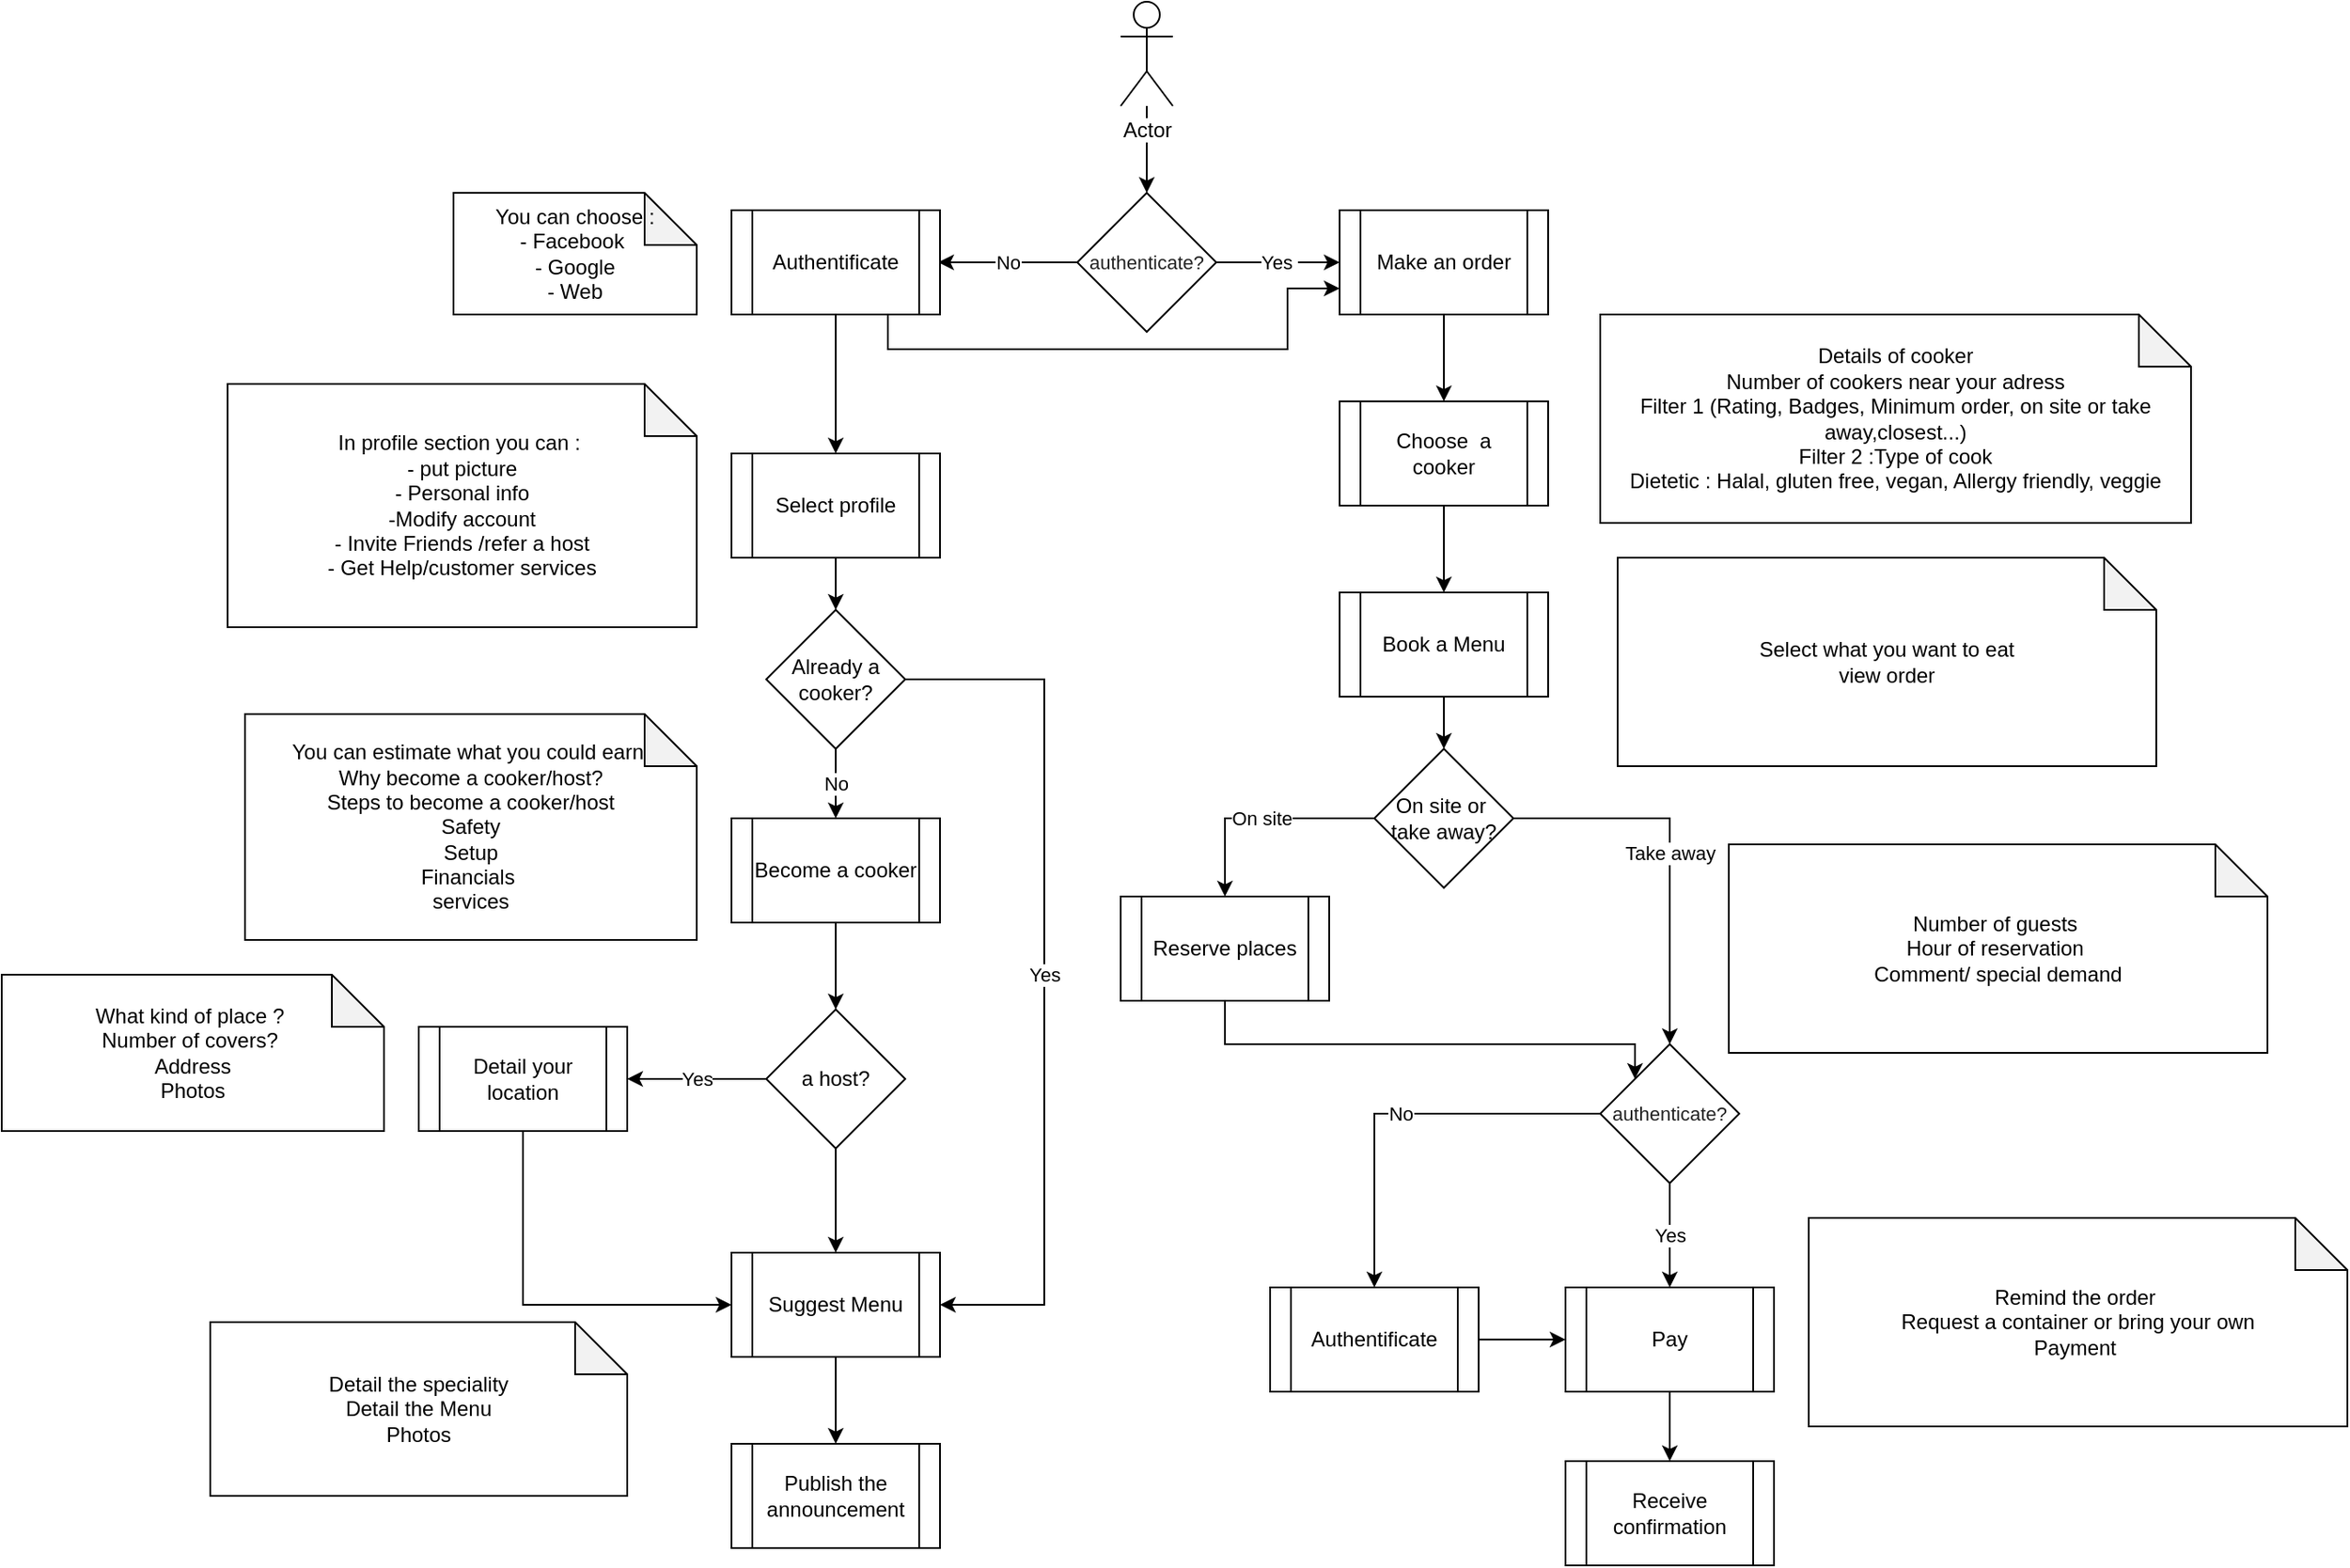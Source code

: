 <mxfile version="12.7.4" type="github">
  <diagram id="C5RBs43oDa-KdzZeNtuy" name="Global">
    <mxGraphModel dx="2290" dy="804" grid="1" gridSize="10" guides="1" tooltips="1" connect="1" arrows="1" fold="1" page="1" pageScale="1" pageWidth="827" pageHeight="1169" math="0" shadow="0">
      <root>
        <mxCell id="WIyWlLk6GJQsqaUBKTNV-0" />
        <mxCell id="WIyWlLk6GJQsqaUBKTNV-1" parent="WIyWlLk6GJQsqaUBKTNV-0" />
        <mxCell id="DXT12lyt_m4PXwOAN5ek-5" value="" style="edgeStyle=orthogonalEdgeStyle;rounded=0;orthogonalLoop=1;jettySize=auto;html=1;" parent="WIyWlLk6GJQsqaUBKTNV-1" source="DXT12lyt_m4PXwOAN5ek-4" edge="1">
          <mxGeometry relative="1" as="geometry">
            <mxPoint x="79" y="130" as="targetPoint" />
          </mxGeometry>
        </mxCell>
        <mxCell id="DXT12lyt_m4PXwOAN5ek-4" value="Actor" style="shape=umlActor;verticalLabelPosition=bottom;labelBackgroundColor=#ffffff;verticalAlign=top;html=1;outlineConnect=0;" parent="WIyWlLk6GJQsqaUBKTNV-1" vertex="1">
          <mxGeometry x="64" y="20" width="30" height="60" as="geometry" />
        </mxCell>
        <mxCell id="IEjxZz4co4LQKj0iL7b6-2" value="Yes&amp;nbsp;" style="edgeStyle=orthogonalEdgeStyle;rounded=0;orthogonalLoop=1;jettySize=auto;html=1;" edge="1" parent="WIyWlLk6GJQsqaUBKTNV-1" source="IEjxZz4co4LQKj0iL7b6-0" target="IEjxZz4co4LQKj0iL7b6-1">
          <mxGeometry relative="1" as="geometry" />
        </mxCell>
        <mxCell id="IEjxZz4co4LQKj0iL7b6-5" value="No" style="edgeStyle=orthogonalEdgeStyle;rounded=0;orthogonalLoop=1;jettySize=auto;html=1;" edge="1" parent="WIyWlLk6GJQsqaUBKTNV-1" source="IEjxZz4co4LQKj0iL7b6-0">
          <mxGeometry relative="1" as="geometry">
            <mxPoint x="-41" y="170" as="targetPoint" />
          </mxGeometry>
        </mxCell>
        <mxCell id="IEjxZz4co4LQKj0iL7b6-0" value="&lt;span style=&quot;color: rgb(34 , 34 , 34) ; font-family: &amp;#34;arial&amp;#34; , sans-serif ; text-align: left ; white-space: pre-wrap ; font-size: 11px&quot;&gt;authenticate?&lt;/span&gt;" style="rhombus;whiteSpace=wrap;html=1;" vertex="1" parent="WIyWlLk6GJQsqaUBKTNV-1">
          <mxGeometry x="39" y="130" width="80" height="80" as="geometry" />
        </mxCell>
        <mxCell id="IEjxZz4co4LQKj0iL7b6-7" value="" style="edgeStyle=orthogonalEdgeStyle;rounded=0;orthogonalLoop=1;jettySize=auto;html=1;" edge="1" parent="WIyWlLk6GJQsqaUBKTNV-1" source="IEjxZz4co4LQKj0iL7b6-1" target="IEjxZz4co4LQKj0iL7b6-6">
          <mxGeometry relative="1" as="geometry" />
        </mxCell>
        <mxCell id="IEjxZz4co4LQKj0iL7b6-1" value="Make an order" style="shape=process;whiteSpace=wrap;html=1;backgroundOutline=1;" vertex="1" parent="WIyWlLk6GJQsqaUBKTNV-1">
          <mxGeometry x="190" y="140" width="120" height="60" as="geometry" />
        </mxCell>
        <mxCell id="IEjxZz4co4LQKj0iL7b6-32" value="" style="edgeStyle=orthogonalEdgeStyle;rounded=0;orthogonalLoop=1;jettySize=auto;html=1;entryX=0;entryY=0.75;entryDx=0;entryDy=0;exitX=0.75;exitY=1;exitDx=0;exitDy=0;" edge="1" parent="WIyWlLk6GJQsqaUBKTNV-1" source="IEjxZz4co4LQKj0iL7b6-3" target="IEjxZz4co4LQKj0iL7b6-1">
          <mxGeometry relative="1" as="geometry">
            <mxPoint x="-100" y="280" as="targetPoint" />
            <Array as="points">
              <mxPoint x="-70" y="220" />
              <mxPoint x="160" y="220" />
              <mxPoint x="160" y="185" />
            </Array>
          </mxGeometry>
        </mxCell>
        <mxCell id="IEjxZz4co4LQKj0iL7b6-34" value="" style="edgeStyle=orthogonalEdgeStyle;rounded=0;orthogonalLoop=1;jettySize=auto;html=1;" edge="1" parent="WIyWlLk6GJQsqaUBKTNV-1" source="IEjxZz4co4LQKj0iL7b6-3" target="IEjxZz4co4LQKj0iL7b6-33">
          <mxGeometry relative="1" as="geometry" />
        </mxCell>
        <mxCell id="IEjxZz4co4LQKj0iL7b6-3" value="Authentificate" style="shape=process;whiteSpace=wrap;html=1;backgroundOutline=1;" vertex="1" parent="WIyWlLk6GJQsqaUBKTNV-1">
          <mxGeometry x="-160" y="140" width="120" height="60" as="geometry" />
        </mxCell>
        <mxCell id="IEjxZz4co4LQKj0iL7b6-49" style="edgeStyle=orthogonalEdgeStyle;rounded=0;orthogonalLoop=1;jettySize=auto;html=1;exitX=0.5;exitY=1;exitDx=0;exitDy=0;" edge="1" parent="WIyWlLk6GJQsqaUBKTNV-1" source="IEjxZz4co4LQKj0iL7b6-33" target="IEjxZz4co4LQKj0iL7b6-48">
          <mxGeometry relative="1" as="geometry" />
        </mxCell>
        <mxCell id="IEjxZz4co4LQKj0iL7b6-33" value="Select profile" style="shape=process;whiteSpace=wrap;html=1;backgroundOutline=1;" vertex="1" parent="WIyWlLk6GJQsqaUBKTNV-1">
          <mxGeometry x="-160" y="280" width="120" height="60" as="geometry" />
        </mxCell>
        <mxCell id="IEjxZz4co4LQKj0iL7b6-54" style="edgeStyle=orthogonalEdgeStyle;rounded=0;orthogonalLoop=1;jettySize=auto;html=1;exitX=0.5;exitY=1;exitDx=0;exitDy=0;" edge="1" parent="WIyWlLk6GJQsqaUBKTNV-1" source="IEjxZz4co4LQKj0iL7b6-35" target="IEjxZz4co4LQKj0iL7b6-39">
          <mxGeometry relative="1" as="geometry" />
        </mxCell>
        <mxCell id="IEjxZz4co4LQKj0iL7b6-35" value="Become a cooker" style="shape=process;whiteSpace=wrap;html=1;backgroundOutline=1;" vertex="1" parent="WIyWlLk6GJQsqaUBKTNV-1">
          <mxGeometry x="-160" y="490" width="120" height="60" as="geometry" />
        </mxCell>
        <mxCell id="IEjxZz4co4LQKj0iL7b6-56" style="edgeStyle=orthogonalEdgeStyle;rounded=0;orthogonalLoop=1;jettySize=auto;html=1;exitX=0.5;exitY=1;exitDx=0;exitDy=0;entryX=0.5;entryY=0;entryDx=0;entryDy=0;" edge="1" parent="WIyWlLk6GJQsqaUBKTNV-1" source="IEjxZz4co4LQKj0iL7b6-37" target="IEjxZz4co4LQKj0iL7b6-46">
          <mxGeometry relative="1" as="geometry" />
        </mxCell>
        <mxCell id="IEjxZz4co4LQKj0iL7b6-37" value="Suggest Menu" style="shape=process;whiteSpace=wrap;html=1;backgroundOutline=1;" vertex="1" parent="WIyWlLk6GJQsqaUBKTNV-1">
          <mxGeometry x="-160" y="740" width="120" height="60" as="geometry" />
        </mxCell>
        <mxCell id="IEjxZz4co4LQKj0iL7b6-9" value="" style="edgeStyle=orthogonalEdgeStyle;rounded=0;orthogonalLoop=1;jettySize=auto;html=1;" edge="1" parent="WIyWlLk6GJQsqaUBKTNV-1" source="IEjxZz4co4LQKj0iL7b6-6" target="IEjxZz4co4LQKj0iL7b6-8">
          <mxGeometry relative="1" as="geometry" />
        </mxCell>
        <mxCell id="IEjxZz4co4LQKj0iL7b6-6" value="Choose&amp;nbsp; a cooker" style="shape=process;whiteSpace=wrap;html=1;backgroundOutline=1;" vertex="1" parent="WIyWlLk6GJQsqaUBKTNV-1">
          <mxGeometry x="190" y="250" width="120" height="60" as="geometry" />
        </mxCell>
        <mxCell id="IEjxZz4co4LQKj0iL7b6-17" value="" style="edgeStyle=orthogonalEdgeStyle;rounded=0;orthogonalLoop=1;jettySize=auto;html=1;" edge="1" parent="WIyWlLk6GJQsqaUBKTNV-1" source="IEjxZz4co4LQKj0iL7b6-8" target="IEjxZz4co4LQKj0iL7b6-13">
          <mxGeometry relative="1" as="geometry" />
        </mxCell>
        <mxCell id="IEjxZz4co4LQKj0iL7b6-8" value="Book a Menu" style="shape=process;whiteSpace=wrap;html=1;backgroundOutline=1;" vertex="1" parent="WIyWlLk6GJQsqaUBKTNV-1">
          <mxGeometry x="190" y="360" width="120" height="60" as="geometry" />
        </mxCell>
        <mxCell id="IEjxZz4co4LQKj0iL7b6-62" style="edgeStyle=orthogonalEdgeStyle;rounded=0;orthogonalLoop=1;jettySize=auto;html=1;exitX=0.5;exitY=1;exitDx=0;exitDy=0;entryX=0;entryY=0;entryDx=0;entryDy=0;" edge="1" parent="WIyWlLk6GJQsqaUBKTNV-1" source="IEjxZz4co4LQKj0iL7b6-12" target="IEjxZz4co4LQKj0iL7b6-24">
          <mxGeometry relative="1" as="geometry">
            <Array as="points">
              <mxPoint x="124" y="620" />
              <mxPoint x="360" y="620" />
            </Array>
          </mxGeometry>
        </mxCell>
        <mxCell id="IEjxZz4co4LQKj0iL7b6-12" value="Reserve places" style="shape=process;whiteSpace=wrap;html=1;backgroundOutline=1;" vertex="1" parent="WIyWlLk6GJQsqaUBKTNV-1">
          <mxGeometry x="64" y="535" width="120" height="60" as="geometry" />
        </mxCell>
        <mxCell id="IEjxZz4co4LQKj0iL7b6-14" value="On site" style="edgeStyle=orthogonalEdgeStyle;rounded=0;orthogonalLoop=1;jettySize=auto;html=1;" edge="1" parent="WIyWlLk6GJQsqaUBKTNV-1" source="IEjxZz4co4LQKj0iL7b6-13" target="IEjxZz4co4LQKj0iL7b6-12">
          <mxGeometry relative="1" as="geometry" />
        </mxCell>
        <mxCell id="IEjxZz4co4LQKj0iL7b6-59" value="Take away" style="edgeStyle=orthogonalEdgeStyle;rounded=0;orthogonalLoop=1;jettySize=auto;html=1;exitX=1;exitY=0.5;exitDx=0;exitDy=0;entryX=0.5;entryY=0;entryDx=0;entryDy=0;" edge="1" parent="WIyWlLk6GJQsqaUBKTNV-1" source="IEjxZz4co4LQKj0iL7b6-13" target="IEjxZz4co4LQKj0iL7b6-24">
          <mxGeometry relative="1" as="geometry" />
        </mxCell>
        <mxCell id="IEjxZz4co4LQKj0iL7b6-13" value="On site or&amp;nbsp;&lt;br&gt;take away?" style="rhombus;whiteSpace=wrap;html=1;" vertex="1" parent="WIyWlLk6GJQsqaUBKTNV-1">
          <mxGeometry x="210" y="450" width="80" height="80" as="geometry" />
        </mxCell>
        <mxCell id="IEjxZz4co4LQKj0iL7b6-65" style="edgeStyle=orthogonalEdgeStyle;rounded=0;orthogonalLoop=1;jettySize=auto;html=1;exitX=0.5;exitY=1;exitDx=0;exitDy=0;entryX=0.5;entryY=0;entryDx=0;entryDy=0;" edge="1" parent="WIyWlLk6GJQsqaUBKTNV-1" source="IEjxZz4co4LQKj0iL7b6-15" target="IEjxZz4co4LQKj0iL7b6-22">
          <mxGeometry relative="1" as="geometry" />
        </mxCell>
        <mxCell id="IEjxZz4co4LQKj0iL7b6-15" value="Pay" style="shape=process;whiteSpace=wrap;html=1;backgroundOutline=1;" vertex="1" parent="WIyWlLk6GJQsqaUBKTNV-1">
          <mxGeometry x="320" y="760" width="120" height="60" as="geometry" />
        </mxCell>
        <mxCell id="IEjxZz4co4LQKj0iL7b6-22" value="Receive confirmation" style="shape=process;whiteSpace=wrap;html=1;backgroundOutline=1;" vertex="1" parent="WIyWlLk6GJQsqaUBKTNV-1">
          <mxGeometry x="320" y="860" width="120" height="60" as="geometry" />
        </mxCell>
        <mxCell id="IEjxZz4co4LQKj0iL7b6-28" value="No" style="edgeStyle=orthogonalEdgeStyle;rounded=0;orthogonalLoop=1;jettySize=auto;html=1;" edge="1" parent="WIyWlLk6GJQsqaUBKTNV-1" source="IEjxZz4co4LQKj0iL7b6-24" target="IEjxZz4co4LQKj0iL7b6-27">
          <mxGeometry relative="1" as="geometry" />
        </mxCell>
        <mxCell id="IEjxZz4co4LQKj0iL7b6-61" value="Yes" style="edgeStyle=orthogonalEdgeStyle;rounded=0;orthogonalLoop=1;jettySize=auto;html=1;exitX=0.5;exitY=1;exitDx=0;exitDy=0;entryX=0.5;entryY=0;entryDx=0;entryDy=0;" edge="1" parent="WIyWlLk6GJQsqaUBKTNV-1" source="IEjxZz4co4LQKj0iL7b6-24" target="IEjxZz4co4LQKj0iL7b6-15">
          <mxGeometry relative="1" as="geometry" />
        </mxCell>
        <mxCell id="IEjxZz4co4LQKj0iL7b6-24" value="&lt;span style=&quot;color: rgb(34 , 34 , 34) ; font-family: &amp;#34;arial&amp;#34; , sans-serif ; text-align: left ; white-space: pre-wrap ; font-size: 11px&quot;&gt;authenticate?&lt;/span&gt;" style="rhombus;whiteSpace=wrap;html=1;" vertex="1" parent="WIyWlLk6GJQsqaUBKTNV-1">
          <mxGeometry x="340" y="620" width="80" height="80" as="geometry" />
        </mxCell>
        <mxCell id="IEjxZz4co4LQKj0iL7b6-60" style="edgeStyle=orthogonalEdgeStyle;rounded=0;orthogonalLoop=1;jettySize=auto;html=1;exitX=1;exitY=0.5;exitDx=0;exitDy=0;" edge="1" parent="WIyWlLk6GJQsqaUBKTNV-1" source="IEjxZz4co4LQKj0iL7b6-27" target="IEjxZz4co4LQKj0iL7b6-15">
          <mxGeometry relative="1" as="geometry" />
        </mxCell>
        <mxCell id="IEjxZz4co4LQKj0iL7b6-27" value="Authentificate" style="shape=process;whiteSpace=wrap;html=1;backgroundOutline=1;" vertex="1" parent="WIyWlLk6GJQsqaUBKTNV-1">
          <mxGeometry x="150" y="760" width="120" height="60" as="geometry" />
        </mxCell>
        <mxCell id="IEjxZz4co4LQKj0iL7b6-42" value="Yes" style="edgeStyle=orthogonalEdgeStyle;rounded=0;orthogonalLoop=1;jettySize=auto;html=1;" edge="1" parent="WIyWlLk6GJQsqaUBKTNV-1" source="IEjxZz4co4LQKj0iL7b6-39">
          <mxGeometry relative="1" as="geometry">
            <mxPoint x="-220" y="640" as="targetPoint" />
          </mxGeometry>
        </mxCell>
        <mxCell id="IEjxZz4co4LQKj0iL7b6-55" style="edgeStyle=orthogonalEdgeStyle;rounded=0;orthogonalLoop=1;jettySize=auto;html=1;exitX=0.5;exitY=1;exitDx=0;exitDy=0;" edge="1" parent="WIyWlLk6GJQsqaUBKTNV-1" source="IEjxZz4co4LQKj0iL7b6-39" target="IEjxZz4co4LQKj0iL7b6-37">
          <mxGeometry relative="1" as="geometry" />
        </mxCell>
        <mxCell id="IEjxZz4co4LQKj0iL7b6-39" value="a host?" style="rhombus;whiteSpace=wrap;html=1;" vertex="1" parent="WIyWlLk6GJQsqaUBKTNV-1">
          <mxGeometry x="-140" y="600" width="80" height="80" as="geometry" />
        </mxCell>
        <mxCell id="IEjxZz4co4LQKj0iL7b6-57" style="edgeStyle=orthogonalEdgeStyle;rounded=0;orthogonalLoop=1;jettySize=auto;html=1;exitX=0.5;exitY=1;exitDx=0;exitDy=0;entryX=0;entryY=0.5;entryDx=0;entryDy=0;" edge="1" parent="WIyWlLk6GJQsqaUBKTNV-1" source="IEjxZz4co4LQKj0iL7b6-43" target="IEjxZz4co4LQKj0iL7b6-37">
          <mxGeometry relative="1" as="geometry" />
        </mxCell>
        <mxCell id="IEjxZz4co4LQKj0iL7b6-43" value="Detail your location" style="shape=process;whiteSpace=wrap;html=1;backgroundOutline=1;" vertex="1" parent="WIyWlLk6GJQsqaUBKTNV-1">
          <mxGeometry x="-340" y="610" width="120" height="60" as="geometry" />
        </mxCell>
        <mxCell id="IEjxZz4co4LQKj0iL7b6-46" value="Publish the announcement" style="shape=process;whiteSpace=wrap;html=1;backgroundOutline=1;" vertex="1" parent="WIyWlLk6GJQsqaUBKTNV-1">
          <mxGeometry x="-160" y="850" width="120" height="60" as="geometry" />
        </mxCell>
        <mxCell id="IEjxZz4co4LQKj0iL7b6-50" value="No" style="edgeStyle=orthogonalEdgeStyle;rounded=0;orthogonalLoop=1;jettySize=auto;html=1;exitX=0.5;exitY=1;exitDx=0;exitDy=0;entryX=0.5;entryY=0;entryDx=0;entryDy=0;" edge="1" parent="WIyWlLk6GJQsqaUBKTNV-1" source="IEjxZz4co4LQKj0iL7b6-48" target="IEjxZz4co4LQKj0iL7b6-35">
          <mxGeometry relative="1" as="geometry" />
        </mxCell>
        <mxCell id="IEjxZz4co4LQKj0iL7b6-58" value="Yes" style="edgeStyle=orthogonalEdgeStyle;rounded=0;orthogonalLoop=1;jettySize=auto;html=1;exitX=1;exitY=0.5;exitDx=0;exitDy=0;entryX=1;entryY=0.5;entryDx=0;entryDy=0;" edge="1" parent="WIyWlLk6GJQsqaUBKTNV-1" source="IEjxZz4co4LQKj0iL7b6-48" target="IEjxZz4co4LQKj0iL7b6-37">
          <mxGeometry relative="1" as="geometry">
            <Array as="points">
              <mxPoint x="20" y="410" />
              <mxPoint x="20" y="770" />
            </Array>
          </mxGeometry>
        </mxCell>
        <mxCell id="IEjxZz4co4LQKj0iL7b6-48" value="Already a cooker?" style="rhombus;whiteSpace=wrap;html=1;" vertex="1" parent="WIyWlLk6GJQsqaUBKTNV-1">
          <mxGeometry x="-140" y="370" width="80" height="80" as="geometry" />
        </mxCell>
        <mxCell id="IEjxZz4co4LQKj0iL7b6-63" value="In profile section you can :&amp;nbsp;&lt;br&gt;- put picture&lt;br&gt;- Personal info&lt;br&gt;-Modify account&lt;br&gt;- Invite Friends /refer a host&lt;br&gt;- Get Help/customer services" style="shape=note;whiteSpace=wrap;html=1;backgroundOutline=1;darkOpacity=0.05;" vertex="1" parent="WIyWlLk6GJQsqaUBKTNV-1">
          <mxGeometry x="-450" y="240" width="270" height="140" as="geometry" />
        </mxCell>
        <mxCell id="IEjxZz4co4LQKj0iL7b6-66" value="Details of cooker&lt;br&gt;Number of cookers near your adress&lt;br&gt;Filter 1 (Rating, Badges, Minimum order, on site or take away,closest...)&lt;br&gt;Filter 2 :Type of cook&lt;br&gt;Dietetic : Halal, gluten free, vegan, Allergy friendly, veggie" style="shape=note;whiteSpace=wrap;html=1;backgroundOutline=1;darkOpacity=0.05;" vertex="1" parent="WIyWlLk6GJQsqaUBKTNV-1">
          <mxGeometry x="340" y="200" width="340" height="120" as="geometry" />
        </mxCell>
        <mxCell id="IEjxZz4co4LQKj0iL7b6-67" value="You can choose :&lt;br&gt;- Facebook&amp;nbsp;&lt;br&gt;- Google&lt;br&gt;&lt;div&gt;&lt;span&gt;- Web&lt;/span&gt;&lt;/div&gt;" style="shape=note;whiteSpace=wrap;html=1;backgroundOutline=1;darkOpacity=0.05;align=center;" vertex="1" parent="WIyWlLk6GJQsqaUBKTNV-1">
          <mxGeometry x="-320" y="130" width="140" height="70" as="geometry" />
        </mxCell>
        <mxCell id="IEjxZz4co4LQKj0iL7b6-68" value="You can estimate what you could earn&amp;nbsp;&lt;br&gt;Why become a cooker/host?&lt;br&gt;Steps to become a cooker/host&lt;br&gt;Safety&lt;br&gt;Setup&lt;br&gt;Financials&amp;nbsp;&lt;br&gt;services&lt;br&gt;" style="shape=note;whiteSpace=wrap;html=1;backgroundOutline=1;darkOpacity=0.05;" vertex="1" parent="WIyWlLk6GJQsqaUBKTNV-1">
          <mxGeometry x="-440" y="430" width="260" height="130" as="geometry" />
        </mxCell>
        <mxCell id="IEjxZz4co4LQKj0iL7b6-69" value="What kind of place ?&amp;nbsp;&lt;br&gt;Number of covers?&amp;nbsp;&lt;br&gt;Address&lt;br&gt;Photos" style="shape=note;whiteSpace=wrap;html=1;backgroundOutline=1;darkOpacity=0.05;" vertex="1" parent="WIyWlLk6GJQsqaUBKTNV-1">
          <mxGeometry x="-580" y="580" width="220" height="90" as="geometry" />
        </mxCell>
        <mxCell id="IEjxZz4co4LQKj0iL7b6-70" value="&lt;pre class=&quot;tw-data-text tw-text-large tw-ta&quot; id=&quot;tw-target-text&quot; dir=&quot;ltr&quot; style=&quot;font-size: 28px ; line-height: 36px ; border: none ; padding: 2px 0.14em 2px 0px ; position: relative ; margin-top: -2px ; margin-bottom: -2px ; resize: none ; font-family: inherit ; overflow: hidden ; text-align: left ; width: 283px ; white-space: pre-wrap ; overflow-wrap: break-word ; color: rgb(34 , 34 , 34)&quot;&gt;&lt;/pre&gt;Detail the speciality&lt;br&gt;Detail the Menu&lt;br&gt;Photos" style="shape=note;whiteSpace=wrap;html=1;backgroundOutline=1;darkOpacity=0.05;" vertex="1" parent="WIyWlLk6GJQsqaUBKTNV-1">
          <mxGeometry x="-460" y="780" width="240" height="100" as="geometry" />
        </mxCell>
        <mxCell id="IEjxZz4co4LQKj0iL7b6-71" value="Select what you want to eat&lt;br&gt;view order" style="shape=note;whiteSpace=wrap;html=1;backgroundOutline=1;darkOpacity=0.05;" vertex="1" parent="WIyWlLk6GJQsqaUBKTNV-1">
          <mxGeometry x="350" y="340" width="310" height="120" as="geometry" />
        </mxCell>
        <mxCell id="IEjxZz4co4LQKj0iL7b6-72" value="Number of guests&amp;nbsp;&lt;br&gt;Hour of reservation&amp;nbsp;&lt;br&gt;Comment/ special demand" style="shape=note;whiteSpace=wrap;html=1;backgroundOutline=1;darkOpacity=0.05;" vertex="1" parent="WIyWlLk6GJQsqaUBKTNV-1">
          <mxGeometry x="414" y="505" width="310" height="120" as="geometry" />
        </mxCell>
        <mxCell id="IEjxZz4co4LQKj0iL7b6-73" value="Remind the order&amp;nbsp;&lt;br&gt;Request a container or bring your own&lt;br&gt;Payment&amp;nbsp;" style="shape=note;whiteSpace=wrap;html=1;backgroundOutline=1;darkOpacity=0.05;" vertex="1" parent="WIyWlLk6GJQsqaUBKTNV-1">
          <mxGeometry x="460" y="720" width="310" height="120" as="geometry" />
        </mxCell>
      </root>
    </mxGraphModel>
  </diagram>
</mxfile>
